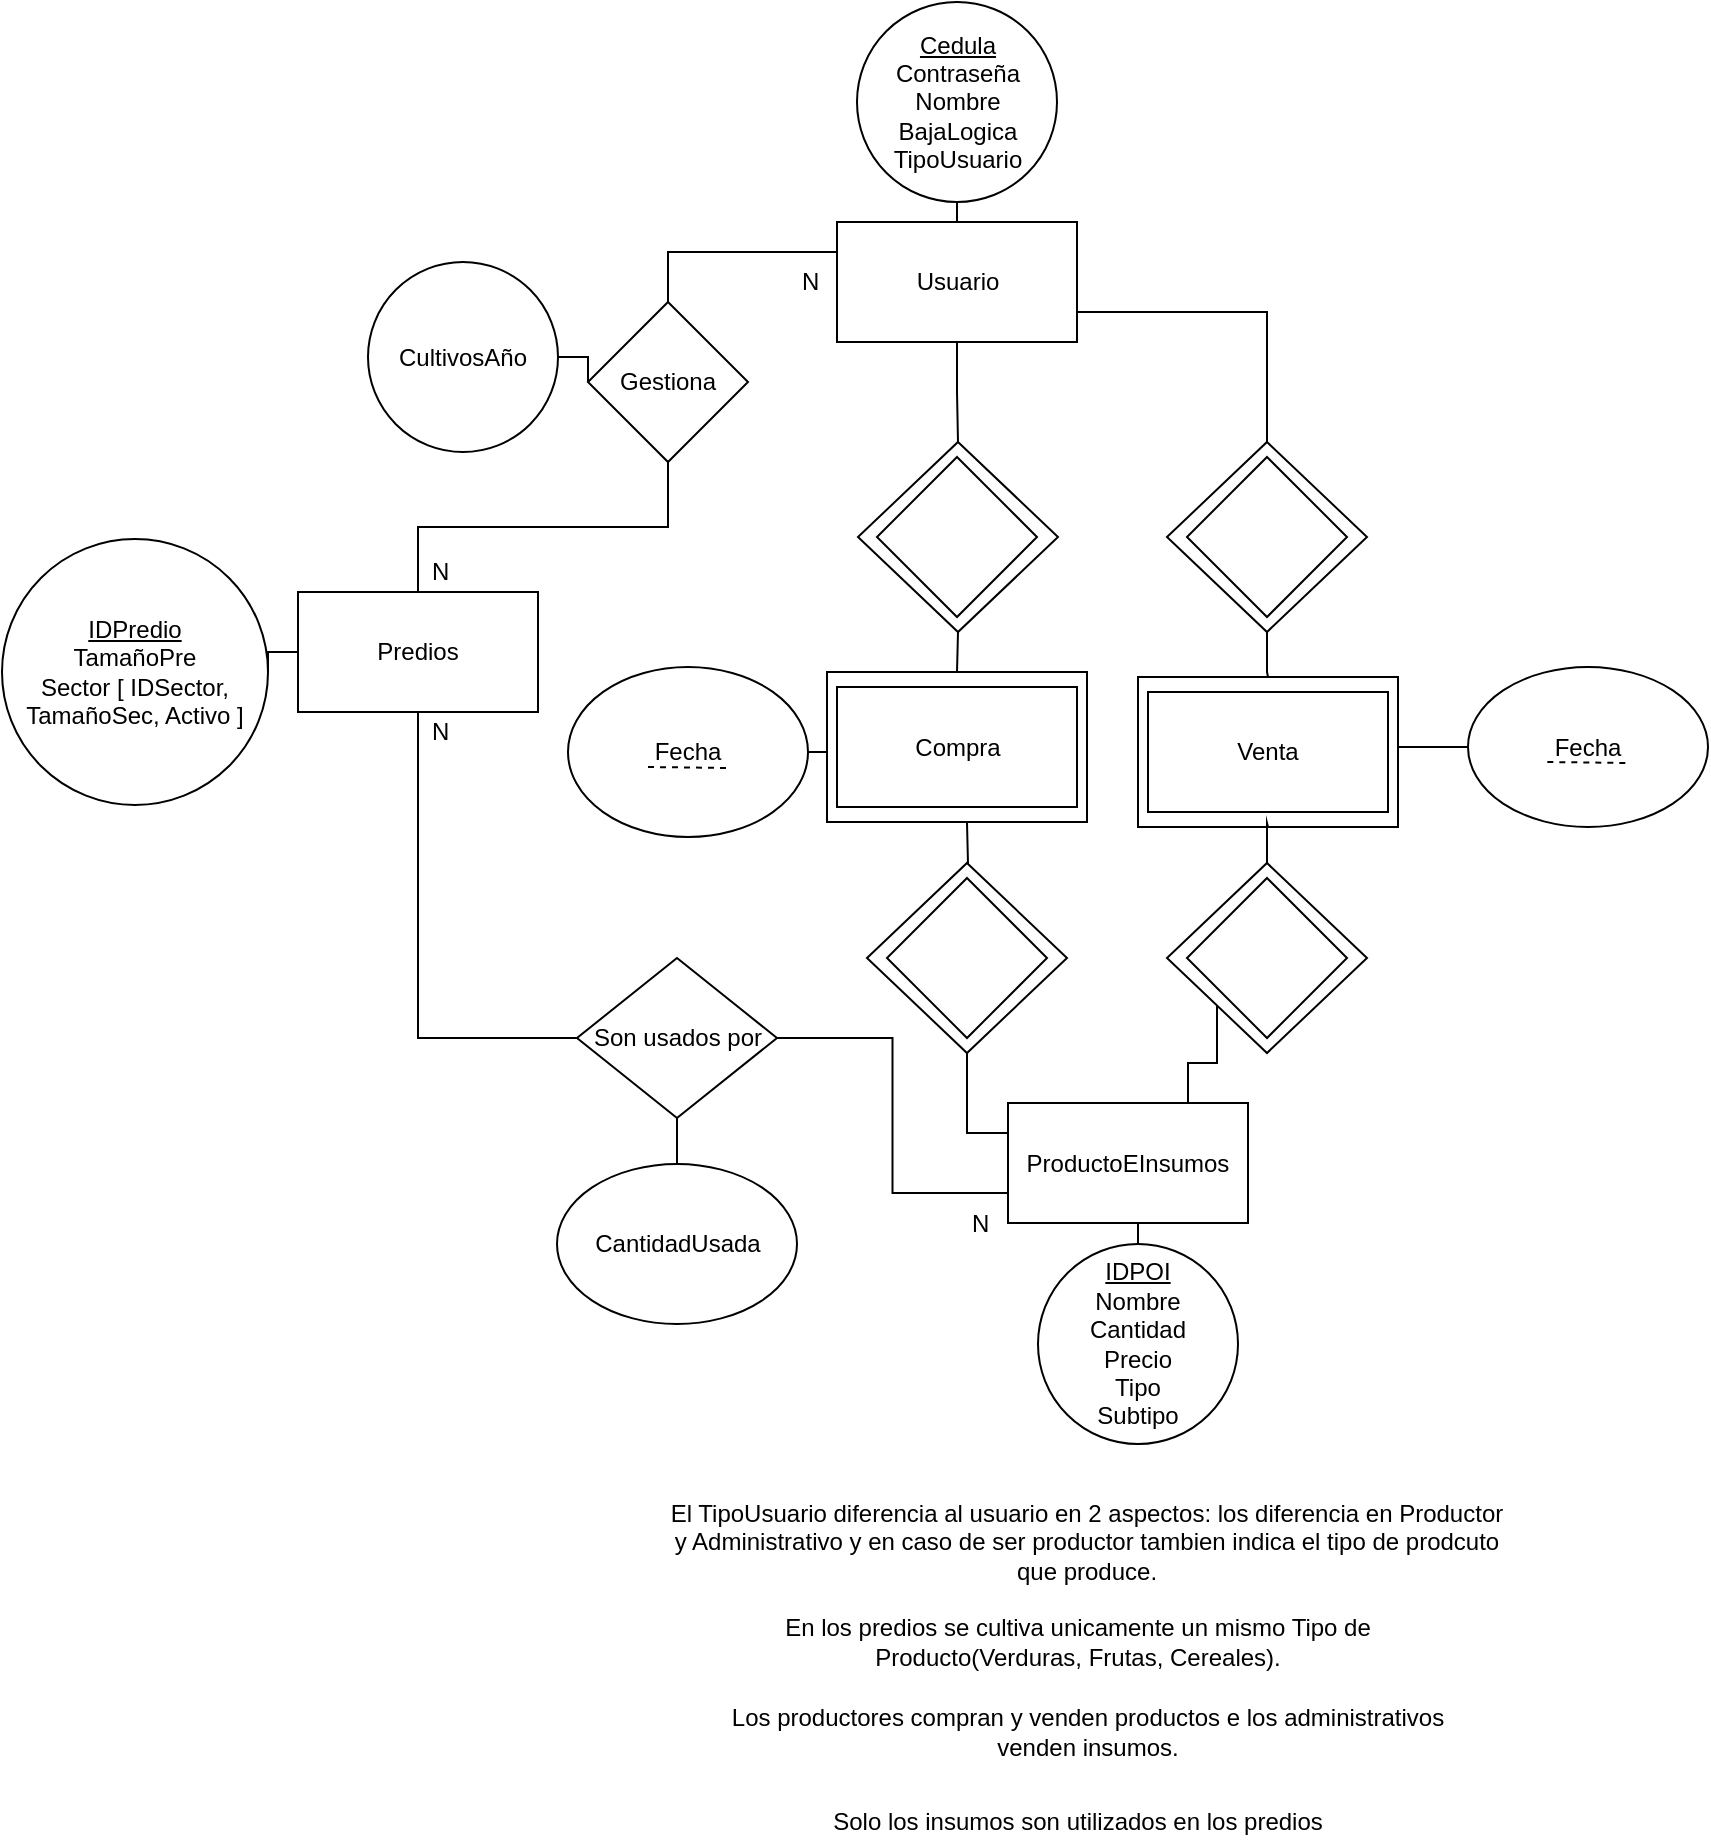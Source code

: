 <mxfile version="12.1.3" type="device" pages="1"><diagram id="WHr7S0-hhSYedpZkm5y9" name="Page-1"><mxGraphModel dx="2231" dy="-373" grid="1" gridSize="10" guides="1" tooltips="1" connect="1" arrows="1" fold="1" page="1" pageScale="1" pageWidth="827" pageHeight="1169" math="0" shadow="0"><root><mxCell id="0"/><mxCell id="1" parent="0"/><mxCell id="7qtG5YsVREjGUM94m6ZT-203" style="edgeStyle=orthogonalEdgeStyle;rounded=0;orthogonalLoop=1;jettySize=auto;html=1;exitX=0.5;exitY=1;exitDx=0;exitDy=0;entryX=0.5;entryY=0;entryDx=0;entryDy=0;endArrow=none;endFill=0;" parent="1" source="7qtG5YsVREjGUM94m6ZT-100" target="7qtG5YsVREjGUM94m6ZT-139" edge="1"><mxGeometry relative="1" as="geometry"/></mxCell><mxCell id="7qtG5YsVREjGUM94m6ZT-204" style="edgeStyle=orthogonalEdgeStyle;rounded=0;orthogonalLoop=1;jettySize=auto;html=1;exitX=1;exitY=0.75;exitDx=0;exitDy=0;entryX=0.5;entryY=0;entryDx=0;entryDy=0;endArrow=none;endFill=0;" parent="1" source="7qtG5YsVREjGUM94m6ZT-100" target="7qtG5YsVREjGUM94m6ZT-148" edge="1"><mxGeometry relative="1" as="geometry"/></mxCell><mxCell id="7qtG5YsVREjGUM94m6ZT-100" value="Usuario" style="rounded=0;whiteSpace=wrap;html=1;" parent="1" vertex="1"><mxGeometry x="154.5" y="1340" width="120" height="60" as="geometry"/></mxCell><mxCell id="7qtG5YsVREjGUM94m6ZT-101" style="edgeStyle=orthogonalEdgeStyle;rounded=0;orthogonalLoop=1;jettySize=auto;html=1;exitX=0.5;exitY=1;exitDx=0;exitDy=0;entryX=0.5;entryY=0;entryDx=0;entryDy=0;startArrow=none;startFill=0;endArrow=none;endFill=0;" parent="1" source="7qtG5YsVREjGUM94m6ZT-102" target="7qtG5YsVREjGUM94m6ZT-100" edge="1"><mxGeometry relative="1" as="geometry"/></mxCell><mxCell id="7qtG5YsVREjGUM94m6ZT-102" value="&lt;u&gt;Cedula&lt;/u&gt;&lt;br&gt;Contraseña&lt;br&gt;Nombre&lt;br&gt;BajaLogica&lt;br&gt;TipoUsuario" style="ellipse;whiteSpace=wrap;html=1;aspect=fixed;" parent="1" vertex="1"><mxGeometry x="164.5" y="1230" width="100" height="100" as="geometry"/></mxCell><mxCell id="7qtG5YsVREjGUM94m6ZT-198" style="edgeStyle=orthogonalEdgeStyle;rounded=0;orthogonalLoop=1;jettySize=auto;html=1;exitX=0;exitY=0.5;exitDx=0;exitDy=0;entryX=1;entryY=0.5;entryDx=0;entryDy=0;endArrow=none;endFill=0;" parent="1" source="7qtG5YsVREjGUM94m6ZT-108" target="7qtG5YsVREjGUM94m6ZT-121" edge="1"><mxGeometry relative="1" as="geometry"/></mxCell><mxCell id="7qtG5YsVREjGUM94m6ZT-108" value="Predios" style="rounded=0;whiteSpace=wrap;html=1;" parent="1" vertex="1"><mxGeometry x="-115" y="1525.0" width="120" height="60" as="geometry"/></mxCell><mxCell id="7qtG5YsVREjGUM94m6ZT-110" style="edgeStyle=orthogonalEdgeStyle;rounded=0;orthogonalLoop=1;jettySize=auto;html=1;exitX=0.5;exitY=0;exitDx=0;exitDy=0;entryX=0;entryY=0.25;entryDx=0;entryDy=0;endArrow=none;endFill=0;" parent="1" source="7qtG5YsVREjGUM94m6ZT-111" target="7qtG5YsVREjGUM94m6ZT-100" edge="1"><mxGeometry relative="1" as="geometry"/></mxCell><mxCell id="7qtG5YsVREjGUM94m6ZT-208" style="edgeStyle=orthogonalEdgeStyle;rounded=0;orthogonalLoop=1;jettySize=auto;html=1;exitX=0.5;exitY=1;exitDx=0;exitDy=0;entryX=0.5;entryY=0;entryDx=0;entryDy=0;endArrow=none;endFill=0;" parent="1" source="7qtG5YsVREjGUM94m6ZT-111" target="7qtG5YsVREjGUM94m6ZT-108" edge="1"><mxGeometry relative="1" as="geometry"/></mxCell><mxCell id="7qtG5YsVREjGUM94m6ZT-111" value="Gestiona" style="rhombus;whiteSpace=wrap;html=1;" parent="1" vertex="1"><mxGeometry x="30" y="1380" width="80" height="80" as="geometry"/></mxCell><mxCell id="7qtG5YsVREjGUM94m6ZT-112" value="&lt;u&gt;IDPOI&lt;/u&gt;&lt;br&gt;Nombre&lt;br&gt;Cantidad&lt;br&gt;Precio&lt;br&gt;Tipo&lt;br&gt;Subtipo" style="ellipse;whiteSpace=wrap;html=1;aspect=fixed;" parent="1" vertex="1"><mxGeometry x="255" y="1851" width="100" height="100" as="geometry"/></mxCell><mxCell id="7qtG5YsVREjGUM94m6ZT-115" value="El TipoUsuario diferencia al usuario en 2 aspectos: los diferencia en Productor y Administrativo y en caso de ser productor tambien indica el tipo de prodcuto que produce." style="text;html=1;strokeColor=none;fillColor=none;align=center;verticalAlign=middle;whiteSpace=wrap;rounded=0;" parent="1" vertex="1"><mxGeometry x="69" y="1980" width="421" height="40" as="geometry"/></mxCell><mxCell id="7qtG5YsVREjGUM94m6ZT-186" style="edgeStyle=orthogonalEdgeStyle;rounded=0;orthogonalLoop=1;jettySize=auto;html=1;exitX=1;exitY=0.5;exitDx=0;exitDy=0;entryX=0;entryY=0.75;entryDx=0;entryDy=0;endArrow=none;endFill=0;" parent="1" source="7qtG5YsVREjGUM94m6ZT-120" target="7qtG5YsVREjGUM94m6ZT-104" edge="1"><mxGeometry relative="1" as="geometry"/></mxCell><mxCell id="m7gTzE4tgyhRp88srsWb-5" style="edgeStyle=orthogonalEdgeStyle;rounded=0;orthogonalLoop=1;jettySize=auto;html=1;exitX=0.5;exitY=1;exitDx=0;exitDy=0;entryX=0.5;entryY=0;entryDx=0;entryDy=0;endArrow=none;endFill=0;" parent="1" source="7qtG5YsVREjGUM94m6ZT-120" target="m7gTzE4tgyhRp88srsWb-4" edge="1"><mxGeometry relative="1" as="geometry"/></mxCell><mxCell id="m7gTzE4tgyhRp88srsWb-9" style="edgeStyle=orthogonalEdgeStyle;rounded=0;orthogonalLoop=1;jettySize=auto;html=1;exitX=0;exitY=0.5;exitDx=0;exitDy=0;entryX=0.5;entryY=1;entryDx=0;entryDy=0;endArrow=none;endFill=0;" parent="1" source="7qtG5YsVREjGUM94m6ZT-120" target="7qtG5YsVREjGUM94m6ZT-108" edge="1"><mxGeometry relative="1" as="geometry"/></mxCell><mxCell id="7qtG5YsVREjGUM94m6ZT-120" value="Son usados por" style="rhombus;whiteSpace=wrap;html=1;" parent="1" vertex="1"><mxGeometry x="24.5" y="1708" width="100" height="80" as="geometry"/></mxCell><mxCell id="7qtG5YsVREjGUM94m6ZT-121" value="&lt;u&gt;IDPredio&lt;/u&gt;&lt;br&gt;TamañoPre&lt;br&gt;Sector [ IDSector,&lt;br&gt;TamañoSec, Activo ]" style="ellipse;whiteSpace=wrap;html=1;aspect=fixed;" parent="1" vertex="1"><mxGeometry x="-263" y="1498.5" width="133" height="133" as="geometry"/></mxCell><mxCell id="m7gTzE4tgyhRp88srsWb-2" style="edgeStyle=orthogonalEdgeStyle;rounded=0;orthogonalLoop=1;jettySize=auto;html=1;exitX=1;exitY=0.5;exitDx=0;exitDy=0;entryX=0;entryY=0.5;entryDx=0;entryDy=0;endArrow=none;endFill=0;" parent="1" source="7qtG5YsVREjGUM94m6ZT-122" target="7qtG5YsVREjGUM94m6ZT-111" edge="1"><mxGeometry relative="1" as="geometry"/></mxCell><mxCell id="7qtG5YsVREjGUM94m6ZT-122" value="CultivosAño" style="ellipse;whiteSpace=wrap;html=1;aspect=fixed;" parent="1" vertex="1"><mxGeometry x="-80" y="1360" width="95" height="95" as="geometry"/></mxCell><mxCell id="7qtG5YsVREjGUM94m6ZT-123" value="En los predios se cultiva unicamente un mismo Tipo de Producto(Verduras, Frutas, Cereales)." style="text;html=1;strokeColor=none;fillColor=none;align=center;verticalAlign=middle;whiteSpace=wrap;rounded=0;" parent="1" vertex="1"><mxGeometry x="74.786" y="2040" width="400" height="20" as="geometry"/></mxCell><mxCell id="7qtG5YsVREjGUM94m6ZT-135" value="" style="group" parent="1" vertex="1" connectable="0"><mxGeometry x="169.5" y="1660.5" width="100" height="95" as="geometry"/></mxCell><mxCell id="7qtG5YsVREjGUM94m6ZT-136" value="" style="rhombus;whiteSpace=wrap;html=1;" parent="7qtG5YsVREjGUM94m6ZT-135" vertex="1"><mxGeometry width="100" height="95" as="geometry"/></mxCell><mxCell id="7qtG5YsVREjGUM94m6ZT-192" style="edgeStyle=orthogonalEdgeStyle;rounded=0;orthogonalLoop=1;jettySize=auto;html=1;exitX=1;exitY=0.5;exitDx=0;exitDy=0;entryX=0;entryY=0.5;entryDx=0;entryDy=0;endArrow=none;endFill=0;" parent="1" source="7qtG5YsVREjGUM94m6ZT-184" target="7qtG5YsVREjGUM94m6ZT-133" edge="1"><mxGeometry relative="1" as="geometry"/></mxCell><mxCell id="7qtG5YsVREjGUM94m6ZT-193" value="Los productores compran y venden productos e los administrativos venden insumos." style="text;html=1;strokeColor=none;fillColor=none;align=center;verticalAlign=middle;whiteSpace=wrap;rounded=0;" parent="1" vertex="1"><mxGeometry x="90" y="2080" width="380" height="30" as="geometry"/></mxCell><mxCell id="7qtG5YsVREjGUM94m6ZT-194" value="Solo los insumos son utilizados en los predios" style="text;html=1;strokeColor=none;fillColor=none;align=center;verticalAlign=middle;whiteSpace=wrap;rounded=0;" parent="1" vertex="1"><mxGeometry x="89.786" y="2130" width="370" height="20" as="geometry"/></mxCell><mxCell id="7qtG5YsVREjGUM94m6ZT-103" style="edgeStyle=orthogonalEdgeStyle;rounded=0;orthogonalLoop=1;jettySize=auto;html=1;exitX=0.5;exitY=1;exitDx=0;exitDy=0;entryX=0.5;entryY=0;entryDx=0;entryDy=0;endArrow=none;endFill=0;" parent="1" source="7qtG5YsVREjGUM94m6ZT-104" target="7qtG5YsVREjGUM94m6ZT-112" edge="1"><mxGeometry relative="1" as="geometry"><mxPoint x="329" y="1871" as="targetPoint"/></mxGeometry></mxCell><mxCell id="7qtG5YsVREjGUM94m6ZT-205" style="edgeStyle=orthogonalEdgeStyle;rounded=0;orthogonalLoop=1;jettySize=auto;html=1;exitX=0;exitY=0.25;exitDx=0;exitDy=0;entryX=0.5;entryY=1;entryDx=0;entryDy=0;endArrow=none;endFill=0;" parent="1" source="7qtG5YsVREjGUM94m6ZT-104" target="7qtG5YsVREjGUM94m6ZT-136" edge="1"><mxGeometry relative="1" as="geometry"/></mxCell><mxCell id="7qtG5YsVREjGUM94m6ZT-213" style="edgeStyle=orthogonalEdgeStyle;rounded=0;orthogonalLoop=1;jettySize=auto;html=1;exitX=0.75;exitY=0;exitDx=0;exitDy=0;entryX=0;entryY=1;entryDx=0;entryDy=0;endArrow=none;endFill=0;" parent="1" source="7qtG5YsVREjGUM94m6ZT-104" target="7qtG5YsVREjGUM94m6ZT-145" edge="1"><mxGeometry relative="1" as="geometry"/></mxCell><mxCell id="7qtG5YsVREjGUM94m6ZT-104" value="ProductoEInsumos" style="rounded=0;whiteSpace=wrap;html=1;" parent="1" vertex="1"><mxGeometry x="240" y="1780.5" width="120" height="60" as="geometry"/></mxCell><mxCell id="7qtG5YsVREjGUM94m6ZT-137" value="" style="rhombus;whiteSpace=wrap;html=1;" parent="1" vertex="1"><mxGeometry x="179.5" y="1668" width="80" height="80" as="geometry"/></mxCell><mxCell id="7qtG5YsVREjGUM94m6ZT-141" value="" style="group" parent="1" vertex="1" connectable="0"><mxGeometry x="305" y="1567.5" width="130" height="75" as="geometry"/></mxCell><mxCell id="7qtG5YsVREjGUM94m6ZT-142" value="" style="rounded=0;whiteSpace=wrap;html=1;" parent="7qtG5YsVREjGUM94m6ZT-141" vertex="1"><mxGeometry width="130" height="75" as="geometry"/></mxCell><mxCell id="7qtG5YsVREjGUM94m6ZT-143" value="Venta" style="rounded=0;whiteSpace=wrap;html=1;" parent="7qtG5YsVREjGUM94m6ZT-141" vertex="1"><mxGeometry x="5" y="7.5" width="120" height="60" as="geometry"/></mxCell><mxCell id="7qtG5YsVREjGUM94m6ZT-144" value="" style="group" parent="1" vertex="1" connectable="0"><mxGeometry x="319.5" y="1660.5" width="100" height="95" as="geometry"/></mxCell><mxCell id="7qtG5YsVREjGUM94m6ZT-145" value="" style="rhombus;whiteSpace=wrap;html=1;" parent="7qtG5YsVREjGUM94m6ZT-144" vertex="1"><mxGeometry width="100" height="95" as="geometry"/></mxCell><mxCell id="7qtG5YsVREjGUM94m6ZT-146" value="" style="rhombus;whiteSpace=wrap;html=1;" parent="7qtG5YsVREjGUM94m6ZT-144" vertex="1"><mxGeometry x="10" y="7.5" width="80" height="80" as="geometry"/></mxCell><mxCell id="7qtG5YsVREjGUM94m6ZT-173" style="edgeStyle=orthogonalEdgeStyle;rounded=0;orthogonalLoop=1;jettySize=auto;html=1;exitX=0.5;exitY=1;exitDx=0;exitDy=0;endArrow=none;endFill=0;" parent="1" source="7qtG5YsVREjGUM94m6ZT-148" target="7qtG5YsVREjGUM94m6ZT-142" edge="1"><mxGeometry relative="1" as="geometry"/></mxCell><mxCell id="7qtG5YsVREjGUM94m6ZT-175" style="edgeStyle=orthogonalEdgeStyle;rounded=0;orthogonalLoop=1;jettySize=auto;html=1;exitX=0.5;exitY=0;exitDx=0;exitDy=0;endArrow=none;endFill=0;" parent="1" edge="1"><mxGeometry relative="1" as="geometry"><mxPoint x="219.5" y="1660.333" as="targetPoint"/><mxPoint x="220" y="1661" as="sourcePoint"/></mxGeometry></mxCell><mxCell id="7qtG5YsVREjGUM94m6ZT-176" style="edgeStyle=orthogonalEdgeStyle;rounded=0;orthogonalLoop=1;jettySize=auto;html=1;exitX=0.5;exitY=0;exitDx=0;exitDy=0;endArrow=none;endFill=0;" parent="1" edge="1"><mxGeometry relative="1" as="geometry"><mxPoint x="219.5" y="1640.333" as="targetPoint"/><mxPoint x="220" y="1661" as="sourcePoint"/></mxGeometry></mxCell><mxCell id="7qtG5YsVREjGUM94m6ZT-177" style="edgeStyle=orthogonalEdgeStyle;rounded=0;orthogonalLoop=1;jettySize=auto;html=1;exitX=0.5;exitY=0;exitDx=0;exitDy=0;endArrow=none;endFill=0;" parent="1" source="7qtG5YsVREjGUM94m6ZT-145" target="7qtG5YsVREjGUM94m6ZT-142" edge="1"><mxGeometry relative="1" as="geometry"/></mxCell><mxCell id="7qtG5YsVREjGUM94m6ZT-188" style="edgeStyle=orthogonalEdgeStyle;rounded=0;orthogonalLoop=1;jettySize=auto;html=1;exitX=0;exitY=0.5;exitDx=0;exitDy=0;entryX=1;entryY=0.5;entryDx=0;entryDy=0;endArrow=none;endFill=0;" parent="1" source="7qtG5YsVREjGUM94m6ZT-185" target="7qtG5YsVREjGUM94m6ZT-142" edge="1"><mxGeometry relative="1" as="geometry"/></mxCell><mxCell id="7qtG5YsVREjGUM94m6ZT-200" value="" style="group" parent="1" vertex="1" connectable="0"><mxGeometry x="470" y="1562.5" width="120" height="80" as="geometry"/></mxCell><mxCell id="7qtG5YsVREjGUM94m6ZT-185" value="Fecha" style="ellipse;whiteSpace=wrap;html=1;" parent="7qtG5YsVREjGUM94m6ZT-200" vertex="1"><mxGeometry width="120" height="80" as="geometry"/></mxCell><mxCell id="7qtG5YsVREjGUM94m6ZT-190" value="" style="endArrow=none;dashed=1;html=1;" parent="7qtG5YsVREjGUM94m6ZT-200" edge="1"><mxGeometry width="50" height="50" relative="1" as="geometry"><mxPoint x="39.667" y="47.5" as="sourcePoint"/><mxPoint x="80.167" y="48" as="targetPoint"/></mxGeometry></mxCell><mxCell id="7qtG5YsVREjGUM94m6ZT-132" value="" style="group" parent="1" vertex="1" connectable="0"><mxGeometry x="149.5" y="1565" width="130" height="75" as="geometry"/></mxCell><mxCell id="7qtG5YsVREjGUM94m6ZT-133" value="" style="rounded=0;whiteSpace=wrap;html=1;" parent="7qtG5YsVREjGUM94m6ZT-132" vertex="1"><mxGeometry width="130" height="75" as="geometry"/></mxCell><mxCell id="7qtG5YsVREjGUM94m6ZT-134" value="Compra" style="rounded=0;whiteSpace=wrap;html=1;" parent="7qtG5YsVREjGUM94m6ZT-132" vertex="1"><mxGeometry x="5" y="7.5" width="120" height="60" as="geometry"/></mxCell><mxCell id="7qtG5YsVREjGUM94m6ZT-199" value="" style="group" parent="1" vertex="1" connectable="0"><mxGeometry x="20" y="1562.5" width="120" height="85" as="geometry"/></mxCell><mxCell id="7qtG5YsVREjGUM94m6ZT-184" value="Fecha" style="ellipse;whiteSpace=wrap;html=1;" parent="7qtG5YsVREjGUM94m6ZT-199" vertex="1"><mxGeometry width="120" height="85" as="geometry"/></mxCell><mxCell id="7qtG5YsVREjGUM94m6ZT-189" value="" style="endArrow=none;dashed=1;html=1;" parent="7qtG5YsVREjGUM94m6ZT-199" edge="1"><mxGeometry width="50" height="50" relative="1" as="geometry"><mxPoint x="40" y="50" as="sourcePoint"/><mxPoint x="80.5" y="50.5" as="targetPoint"/></mxGeometry></mxCell><mxCell id="7qtG5YsVREjGUM94m6ZT-209" value="" style="group" parent="1" vertex="1" connectable="0"><mxGeometry x="165" y="1450" width="100" height="95" as="geometry"/></mxCell><mxCell id="7qtG5YsVREjGUM94m6ZT-138" value="" style="group" parent="7qtG5YsVREjGUM94m6ZT-209" vertex="1" connectable="0"><mxGeometry width="100" height="95" as="geometry"/></mxCell><mxCell id="7qtG5YsVREjGUM94m6ZT-139" value="" style="rhombus;whiteSpace=wrap;html=1;" parent="7qtG5YsVREjGUM94m6ZT-138" vertex="1"><mxGeometry width="100" height="95" as="geometry"/></mxCell><mxCell id="7qtG5YsVREjGUM94m6ZT-140" value="" style="rhombus;whiteSpace=wrap;html=1;" parent="7qtG5YsVREjGUM94m6ZT-138" vertex="1"><mxGeometry x="9.5" y="7.5" width="80" height="80" as="geometry"/></mxCell><mxCell id="7qtG5YsVREjGUM94m6ZT-210" value="" style="group" parent="1" vertex="1" connectable="0"><mxGeometry x="319.5" y="1450" width="100" height="95" as="geometry"/></mxCell><mxCell id="7qtG5YsVREjGUM94m6ZT-147" value="" style="group" parent="7qtG5YsVREjGUM94m6ZT-210" vertex="1" connectable="0"><mxGeometry width="100" height="95" as="geometry"/></mxCell><mxCell id="7qtG5YsVREjGUM94m6ZT-148" value="" style="rhombus;whiteSpace=wrap;html=1;" parent="7qtG5YsVREjGUM94m6ZT-147" vertex="1"><mxGeometry width="100" height="95" as="geometry"/></mxCell><mxCell id="7qtG5YsVREjGUM94m6ZT-149" value="" style="rhombus;whiteSpace=wrap;html=1;" parent="7qtG5YsVREjGUM94m6ZT-147" vertex="1"><mxGeometry x="10" y="7.5" width="80" height="80" as="geometry"/></mxCell><mxCell id="7qtG5YsVREjGUM94m6ZT-211" style="edgeStyle=orthogonalEdgeStyle;rounded=0;orthogonalLoop=1;jettySize=auto;html=1;exitX=0.5;exitY=0;exitDx=0;exitDy=0;entryX=0.5;entryY=1;entryDx=0;entryDy=0;endArrow=none;endFill=0;" parent="1" source="7qtG5YsVREjGUM94m6ZT-133" target="7qtG5YsVREjGUM94m6ZT-139" edge="1"><mxGeometry relative="1" as="geometry"/></mxCell><mxCell id="m7gTzE4tgyhRp88srsWb-4" value="CantidadUsada" style="ellipse;whiteSpace=wrap;html=1;" parent="1" vertex="1"><mxGeometry x="14.5" y="1811" width="120" height="80" as="geometry"/></mxCell><mxCell id="m7gTzE4tgyhRp88srsWb-6" value="N" style="text;html=1;resizable=0;points=[];autosize=1;align=left;verticalAlign=top;spacingTop=-4;" parent="1" vertex="1"><mxGeometry x="-50" y="1585" width="20" height="20" as="geometry"/></mxCell><mxCell id="m7gTzE4tgyhRp88srsWb-7" value="N" style="text;html=1;resizable=0;points=[];autosize=1;align=left;verticalAlign=top;spacingTop=-4;" parent="1" vertex="1"><mxGeometry x="220" y="1830.5" width="20" height="20" as="geometry"/></mxCell><mxCell id="m7gTzE4tgyhRp88srsWb-8" value="N" style="text;html=1;resizable=0;points=[];autosize=1;align=left;verticalAlign=top;spacingTop=-4;" parent="1" vertex="1"><mxGeometry x="-50" y="1505" width="20" height="20" as="geometry"/></mxCell><mxCell id="m7gTzE4tgyhRp88srsWb-10" value="N" style="text;html=1;resizable=0;points=[];autosize=1;align=left;verticalAlign=top;spacingTop=-4;" parent="1" vertex="1"><mxGeometry x="134.5" y="1360" width="20" height="20" as="geometry"/></mxCell></root></mxGraphModel></diagram></mxfile>